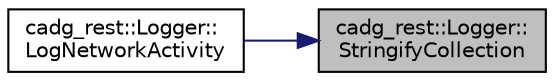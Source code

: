digraph "cadg_rest::Logger::StringifyCollection"
{
 // LATEX_PDF_SIZE
  edge [fontname="Helvetica",fontsize="10",labelfontname="Helvetica",labelfontsize="10"];
  node [fontname="Helvetica",fontsize="10",shape=record];
  rankdir="RL";
  Node28 [label="cadg_rest::Logger::\lStringifyCollection",height=0.2,width=0.4,color="black", fillcolor="grey75", style="filled", fontcolor="black",tooltip="Returns json string of a map collection."];
  Node28 -> Node29 [dir="back",color="midnightblue",fontsize="10",style="solid",fontname="Helvetica"];
  Node29 [label="cadg_rest::Logger::\lLogNetworkActivity",height=0.2,width=0.4,color="black", fillcolor="white", style="filled",URL="$classcadg__rest_1_1_logger.html#afb3fabc9999d6875709e8e58a7ef5e15",tooltip="Generic log method for logging method calls."];
}
